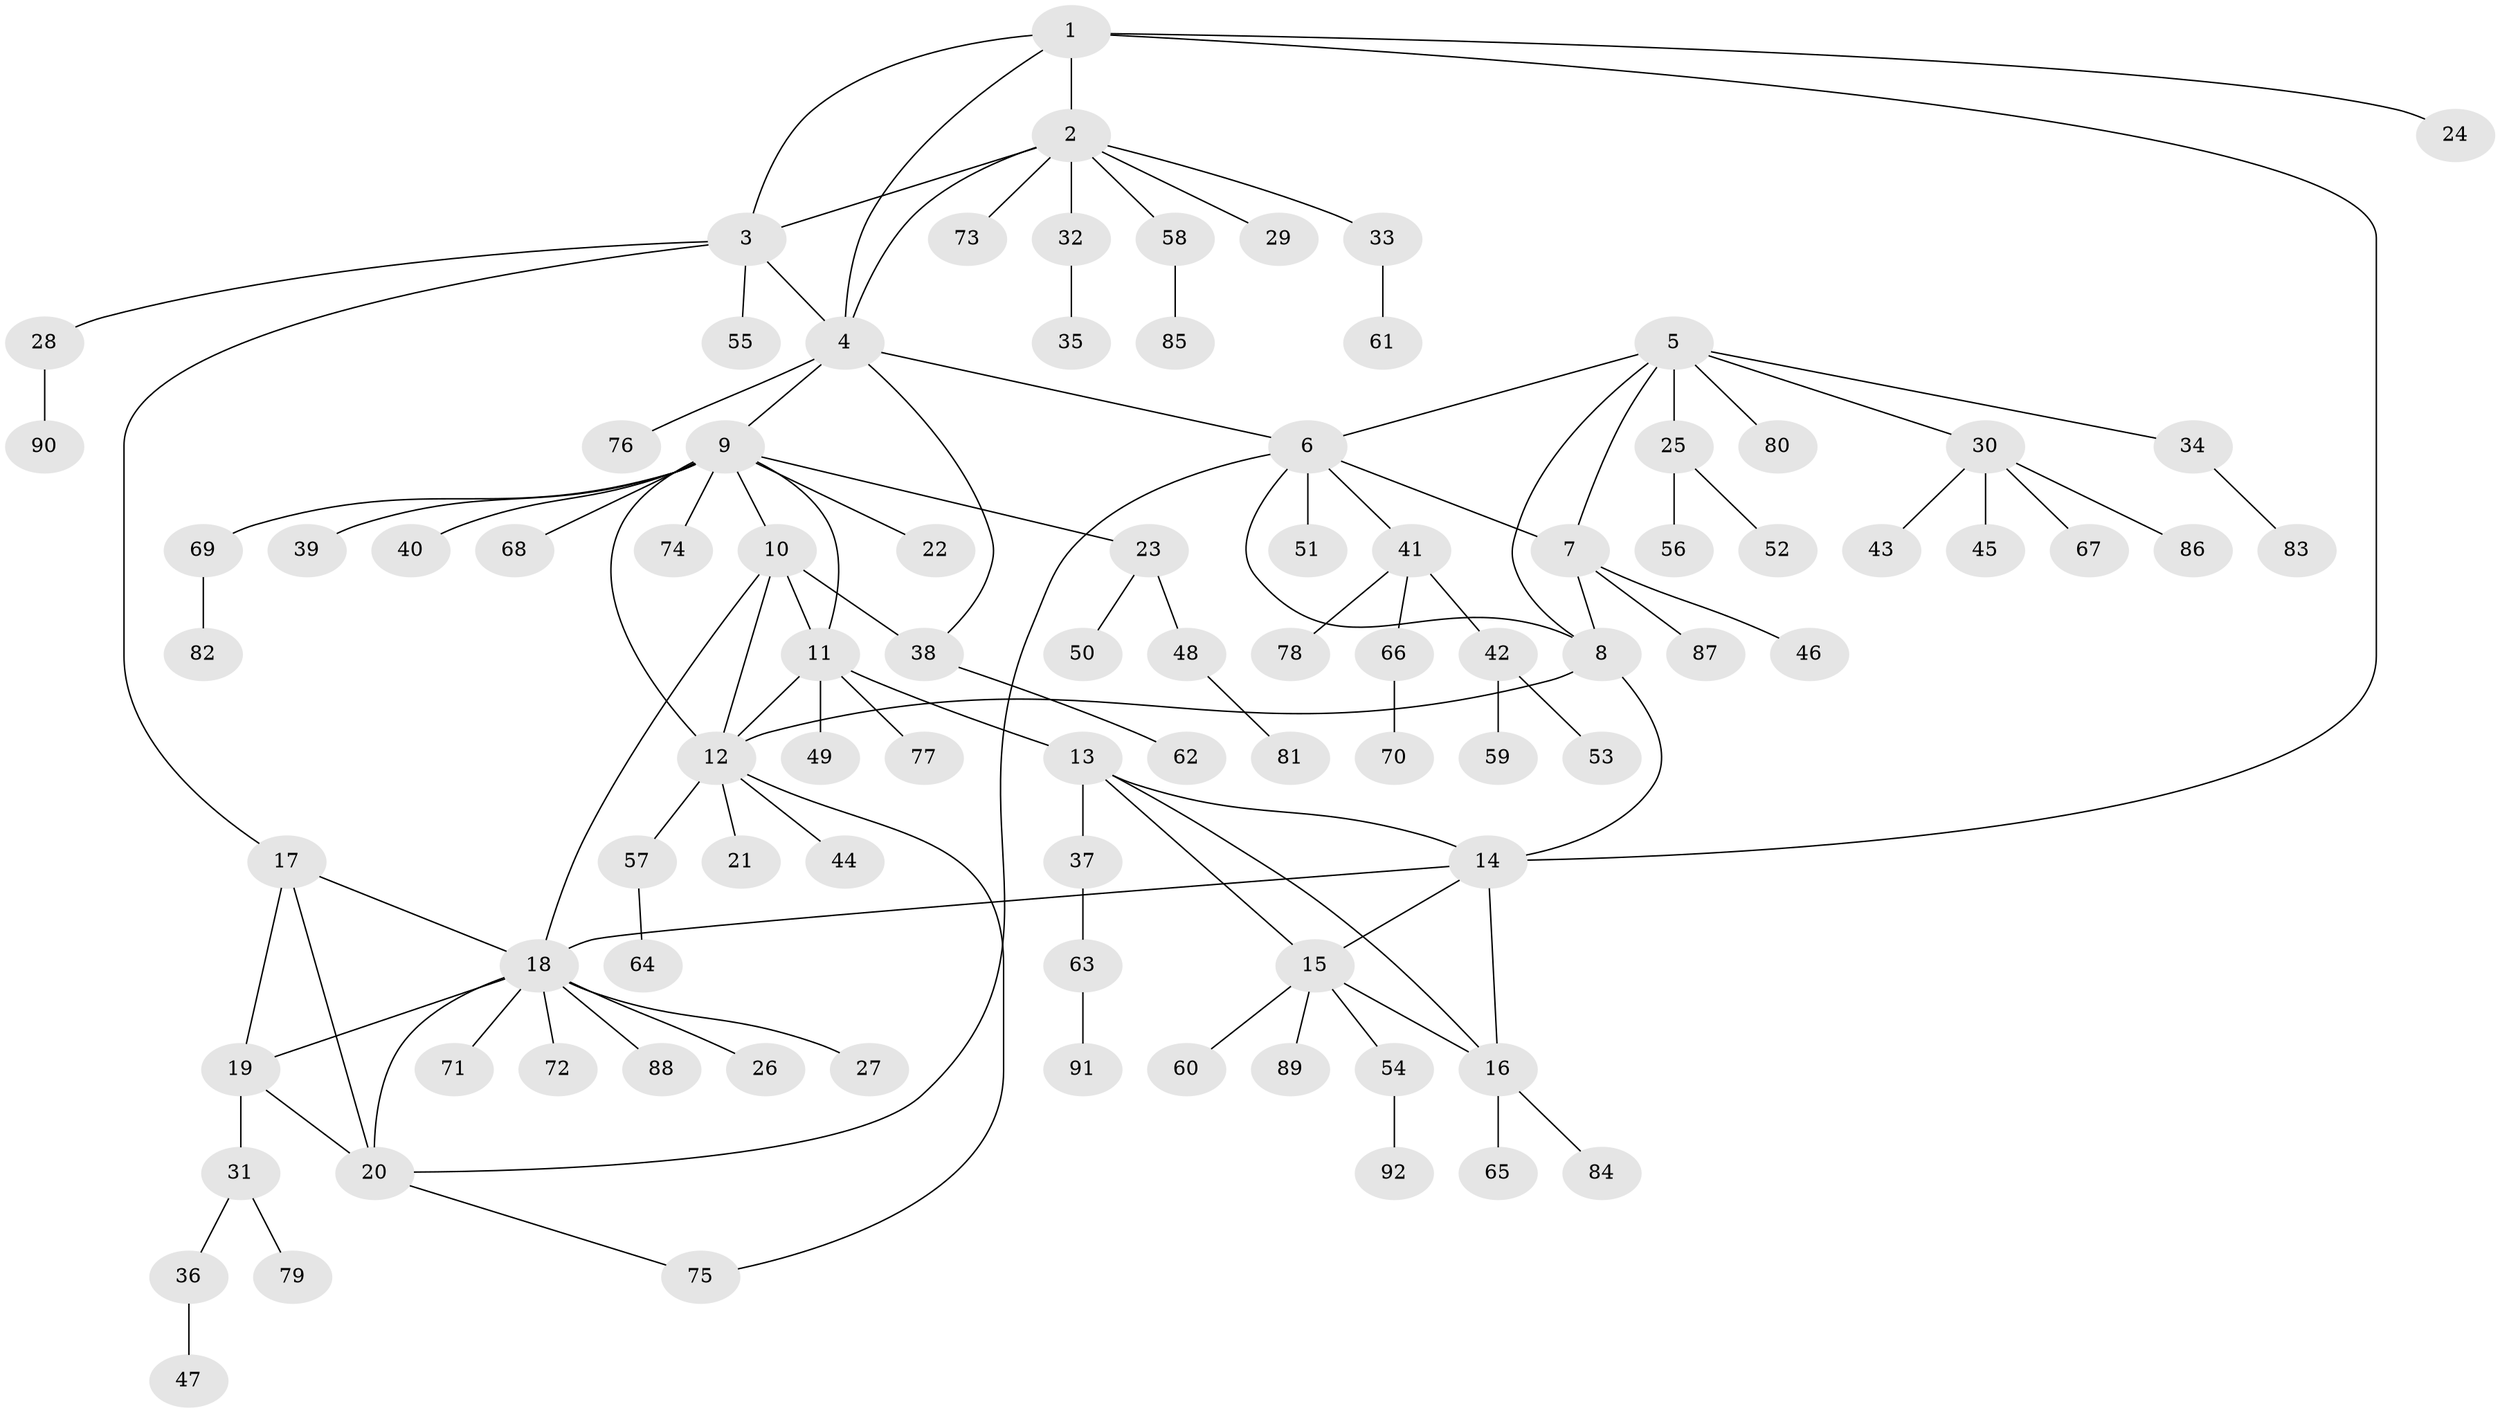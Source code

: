 // coarse degree distribution, {5: 0.12307692307692308, 6: 0.06153846153846154, 3: 0.046153846153846156, 10: 0.015384615384615385, 4: 0.046153846153846156, 7: 0.03076923076923077, 1: 0.5076923076923077, 2: 0.15384615384615385, 8: 0.015384615384615385}
// Generated by graph-tools (version 1.1) at 2025/37/03/04/25 23:37:48]
// undirected, 92 vertices, 114 edges
graph export_dot {
  node [color=gray90,style=filled];
  1;
  2;
  3;
  4;
  5;
  6;
  7;
  8;
  9;
  10;
  11;
  12;
  13;
  14;
  15;
  16;
  17;
  18;
  19;
  20;
  21;
  22;
  23;
  24;
  25;
  26;
  27;
  28;
  29;
  30;
  31;
  32;
  33;
  34;
  35;
  36;
  37;
  38;
  39;
  40;
  41;
  42;
  43;
  44;
  45;
  46;
  47;
  48;
  49;
  50;
  51;
  52;
  53;
  54;
  55;
  56;
  57;
  58;
  59;
  60;
  61;
  62;
  63;
  64;
  65;
  66;
  67;
  68;
  69;
  70;
  71;
  72;
  73;
  74;
  75;
  76;
  77;
  78;
  79;
  80;
  81;
  82;
  83;
  84;
  85;
  86;
  87;
  88;
  89;
  90;
  91;
  92;
  1 -- 2;
  1 -- 3;
  1 -- 4;
  1 -- 14;
  1 -- 24;
  2 -- 3;
  2 -- 4;
  2 -- 29;
  2 -- 32;
  2 -- 33;
  2 -- 58;
  2 -- 73;
  3 -- 4;
  3 -- 17;
  3 -- 28;
  3 -- 55;
  4 -- 6;
  4 -- 9;
  4 -- 38;
  4 -- 76;
  5 -- 6;
  5 -- 7;
  5 -- 8;
  5 -- 25;
  5 -- 30;
  5 -- 34;
  5 -- 80;
  6 -- 7;
  6 -- 8;
  6 -- 20;
  6 -- 41;
  6 -- 51;
  7 -- 8;
  7 -- 46;
  7 -- 87;
  8 -- 12;
  8 -- 14;
  9 -- 10;
  9 -- 11;
  9 -- 12;
  9 -- 22;
  9 -- 23;
  9 -- 39;
  9 -- 40;
  9 -- 68;
  9 -- 69;
  9 -- 74;
  10 -- 11;
  10 -- 12;
  10 -- 18;
  10 -- 38;
  11 -- 12;
  11 -- 13;
  11 -- 49;
  11 -- 77;
  12 -- 21;
  12 -- 44;
  12 -- 57;
  12 -- 75;
  13 -- 14;
  13 -- 15;
  13 -- 16;
  13 -- 37;
  14 -- 15;
  14 -- 16;
  14 -- 18;
  15 -- 16;
  15 -- 54;
  15 -- 60;
  15 -- 89;
  16 -- 65;
  16 -- 84;
  17 -- 18;
  17 -- 19;
  17 -- 20;
  18 -- 19;
  18 -- 20;
  18 -- 26;
  18 -- 27;
  18 -- 71;
  18 -- 72;
  18 -- 88;
  19 -- 20;
  19 -- 31;
  20 -- 75;
  23 -- 48;
  23 -- 50;
  25 -- 52;
  25 -- 56;
  28 -- 90;
  30 -- 43;
  30 -- 45;
  30 -- 67;
  30 -- 86;
  31 -- 36;
  31 -- 79;
  32 -- 35;
  33 -- 61;
  34 -- 83;
  36 -- 47;
  37 -- 63;
  38 -- 62;
  41 -- 42;
  41 -- 66;
  41 -- 78;
  42 -- 53;
  42 -- 59;
  48 -- 81;
  54 -- 92;
  57 -- 64;
  58 -- 85;
  63 -- 91;
  66 -- 70;
  69 -- 82;
}
